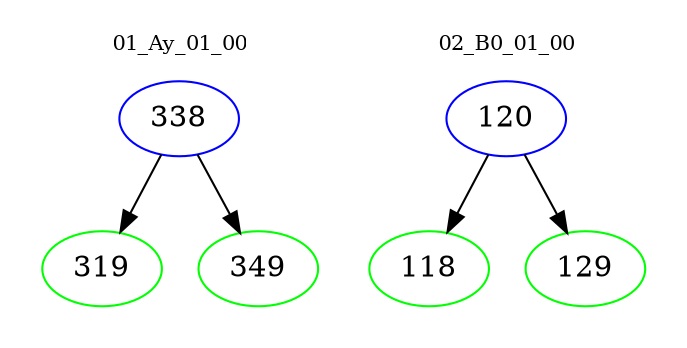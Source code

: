 digraph{
subgraph cluster_0 {
color = white
label = "01_Ay_01_00";
fontsize=10;
T0_338 [label="338", color="blue"]
T0_338 -> T0_319 [color="black"]
T0_319 [label="319", color="green"]
T0_338 -> T0_349 [color="black"]
T0_349 [label="349", color="green"]
}
subgraph cluster_1 {
color = white
label = "02_B0_01_00";
fontsize=10;
T1_120 [label="120", color="blue"]
T1_120 -> T1_118 [color="black"]
T1_118 [label="118", color="green"]
T1_120 -> T1_129 [color="black"]
T1_129 [label="129", color="green"]
}
}
